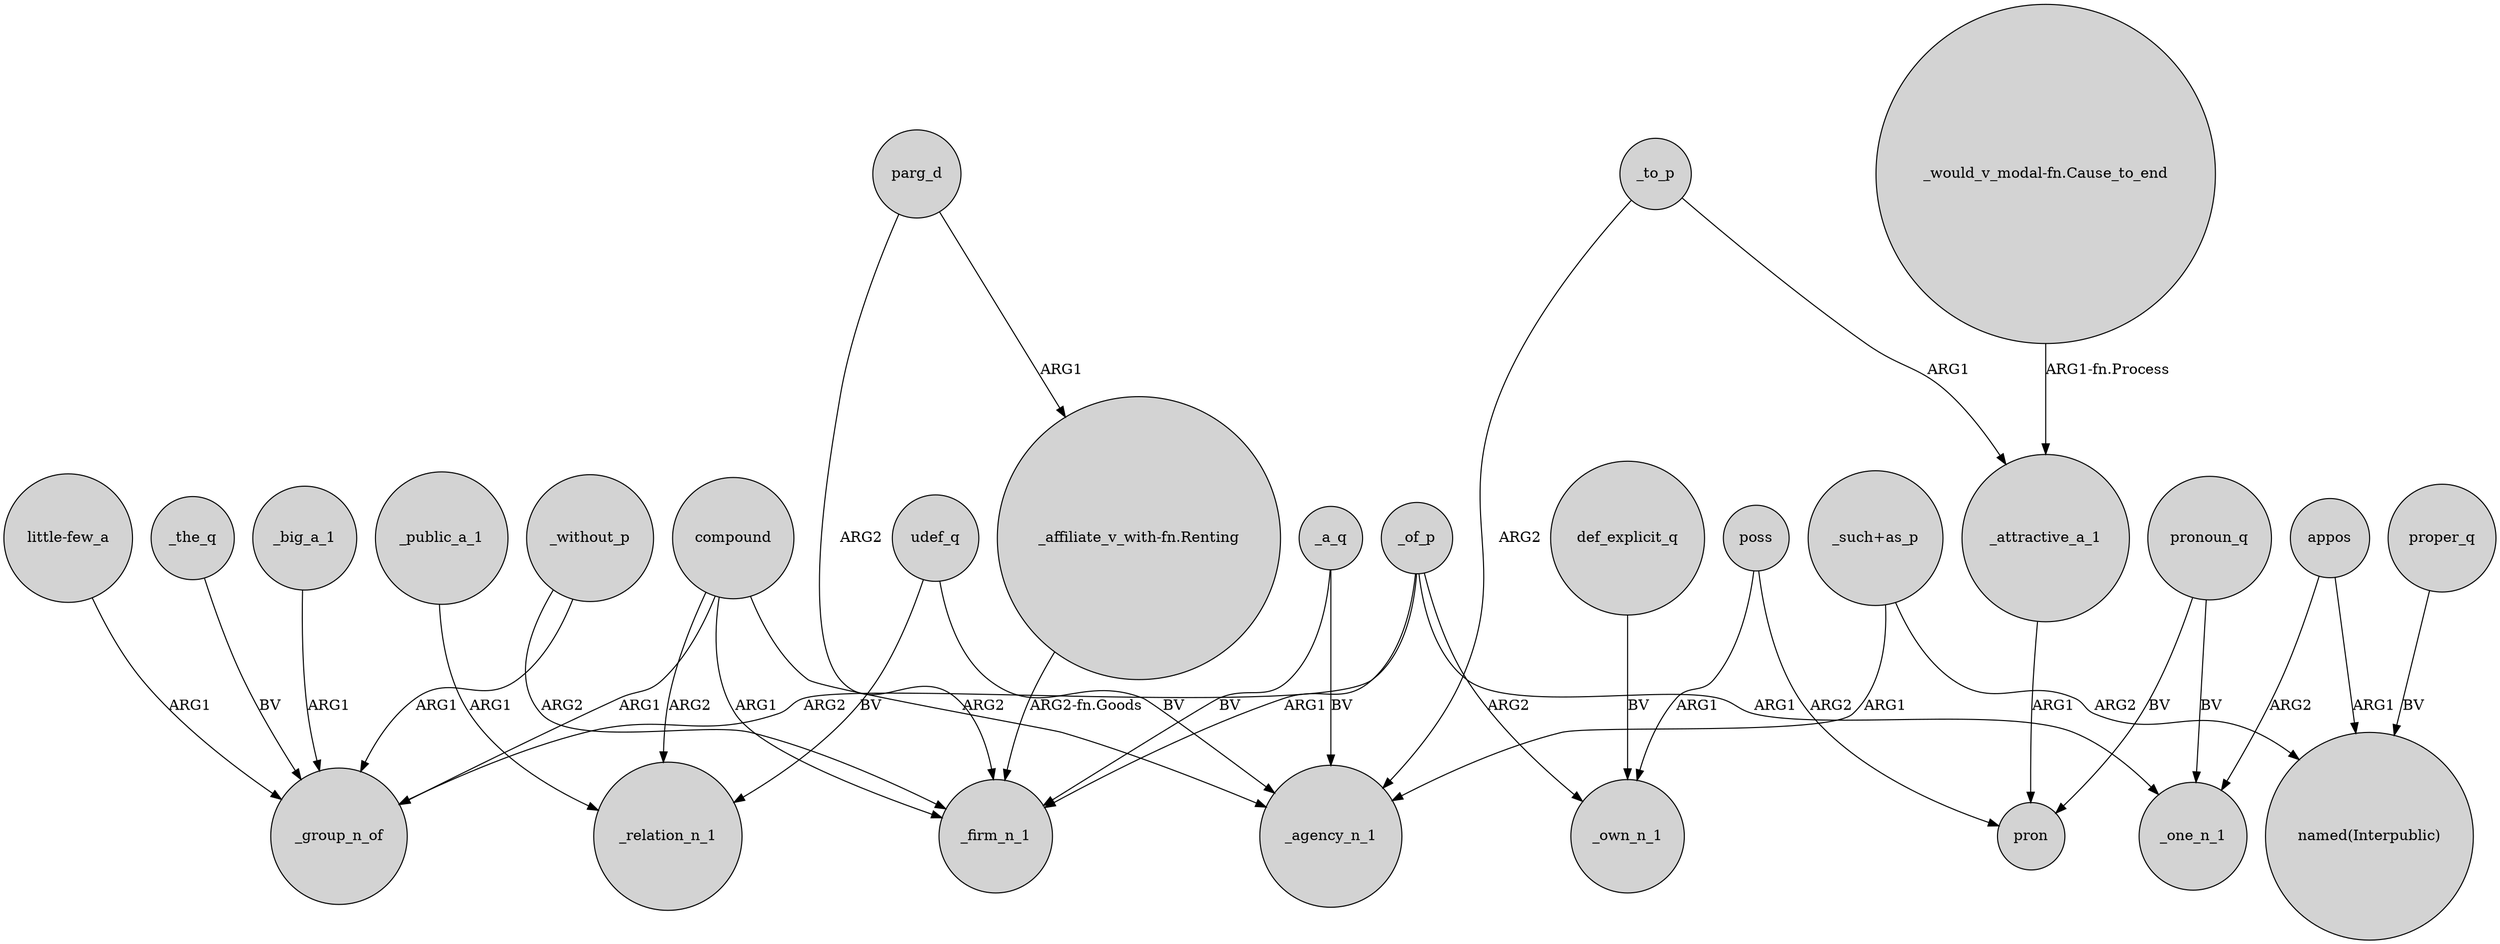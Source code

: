 digraph {
	node [shape=circle style=filled]
	_without_p -> _group_n_of [label=ARG1]
	udef_q -> _agency_n_1 [label=BV]
	_to_p -> _attractive_a_1 [label=ARG1]
	"little-few_a" -> _group_n_of [label=ARG1]
	"_affiliate_v_with-fn.Renting" -> _firm_n_1 [label="ARG2-fn.Goods"]
	_big_a_1 -> _group_n_of [label=ARG1]
	_to_p -> _agency_n_1 [label=ARG2]
	compound -> _agency_n_1 [label=ARG2]
	_of_p -> _own_n_1 [label=ARG2]
	appos -> "named(Interpublic)" [label=ARG1]
	parg_d -> _firm_n_1 [label=ARG2]
	compound -> _group_n_of [label=ARG1]
	poss -> _own_n_1 [label=ARG1]
	proper_q -> "named(Interpublic)" [label=BV]
	pronoun_q -> pron [label=BV]
	_a_q -> _agency_n_1 [label=BV]
	poss -> pron [label=ARG2]
	_of_p -> _one_n_1 [label=ARG1]
	pronoun_q -> _one_n_1 [label=BV]
	"_would_v_modal-fn.Cause_to_end" -> _attractive_a_1 [label="ARG1-fn.Process"]
	_without_p -> _firm_n_1 [label=ARG2]
	_the_q -> _group_n_of [label=BV]
	"_such+as_p" -> _agency_n_1 [label=ARG1]
	def_explicit_q -> _own_n_1 [label=BV]
	_public_a_1 -> _relation_n_1 [label=ARG1]
	_a_q -> _firm_n_1 [label=BV]
	"_such+as_p" -> "named(Interpublic)" [label=ARG2]
	_attractive_a_1 -> pron [label=ARG1]
	_of_p -> _group_n_of [label=ARG2]
	compound -> _firm_n_1 [label=ARG1]
	_of_p -> _firm_n_1 [label=ARG1]
	compound -> _relation_n_1 [label=ARG2]
	udef_q -> _relation_n_1 [label=BV]
	appos -> _one_n_1 [label=ARG2]
	parg_d -> "_affiliate_v_with-fn.Renting" [label=ARG1]
}
